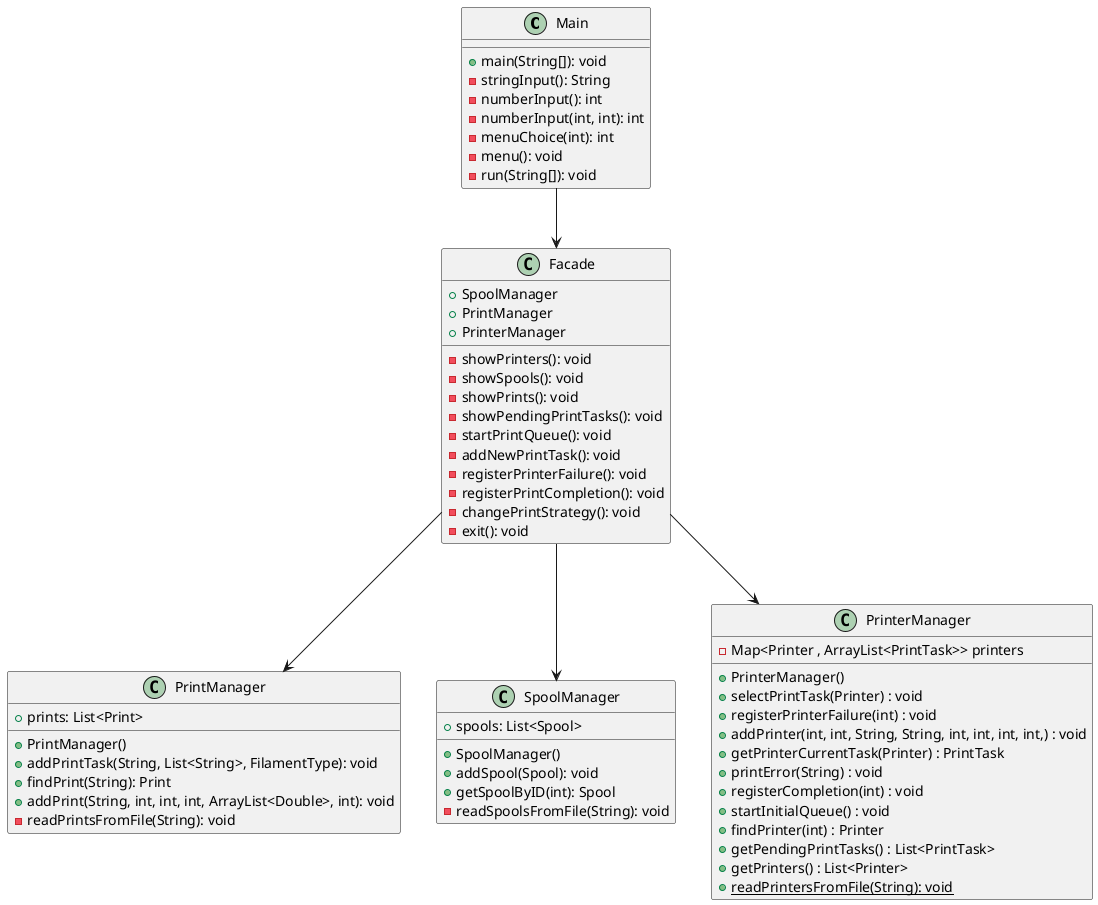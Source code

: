 @startuml
'https://plantuml.com/sequence-diagram

class Main {
    + main(String[]): void
    - stringInput(): String
    - numberInput(): int
    - numberInput(int, int): int
    - menuChoice(int): int
    - menu(): void
    - run(String[]): void
}

class Facade {
    + SpoolManager
    + PrintManager
    + PrinterManager
    - showPrinters(): void
    - showSpools(): void
    - showPrints(): void
    - showPendingPrintTasks(): void
    - startPrintQueue(): void
    - addNewPrintTask(): void
    - registerPrinterFailure(): void
    - registerPrintCompletion(): void
    - changePrintStrategy(): void
    - exit(): void
}

class PrintManager {
    + PrintManager()
    + addPrintTask(String, List<String>, FilamentType): void
    + findPrint(String): Print
    + addPrint(String, int, int, int, ArrayList<Double>, int): void
    - readPrintsFromFile(String): void
    + prints: List<Print>
}

class SpoolManager {
    + SpoolManager()
    + addSpool(Spool): void
    + getSpoolByID(int): Spool
    - readSpoolsFromFile(String): void
    + spools: List<Spool>
}

class PrinterManager {
        - Map<Printer , ArrayList<PrintTask>> printers
        + PrinterManager()
        + selectPrintTask(Printer) : void
        + registerPrinterFailure(int) : void
        + addPrinter(int, int, String, String, int, int, int, int,) : void
        + getPrinterCurrentTask(Printer) : PrintTask
        + printError(String) : void
        + registerCompletion(int) : void
      + startInitialQueue() : void
      + findPrinter(int) : Printer
      + getPendingPrintTasks() : List<PrintTask>
      + getPrinters() : List<Printer>
      + {static}readPrintersFromFile(String): void

}



Main -down-> Facade
Facade -down-> SpoolManager
Facade -down-> PrintManager
Facade -down-> PrinterManager

@enduml